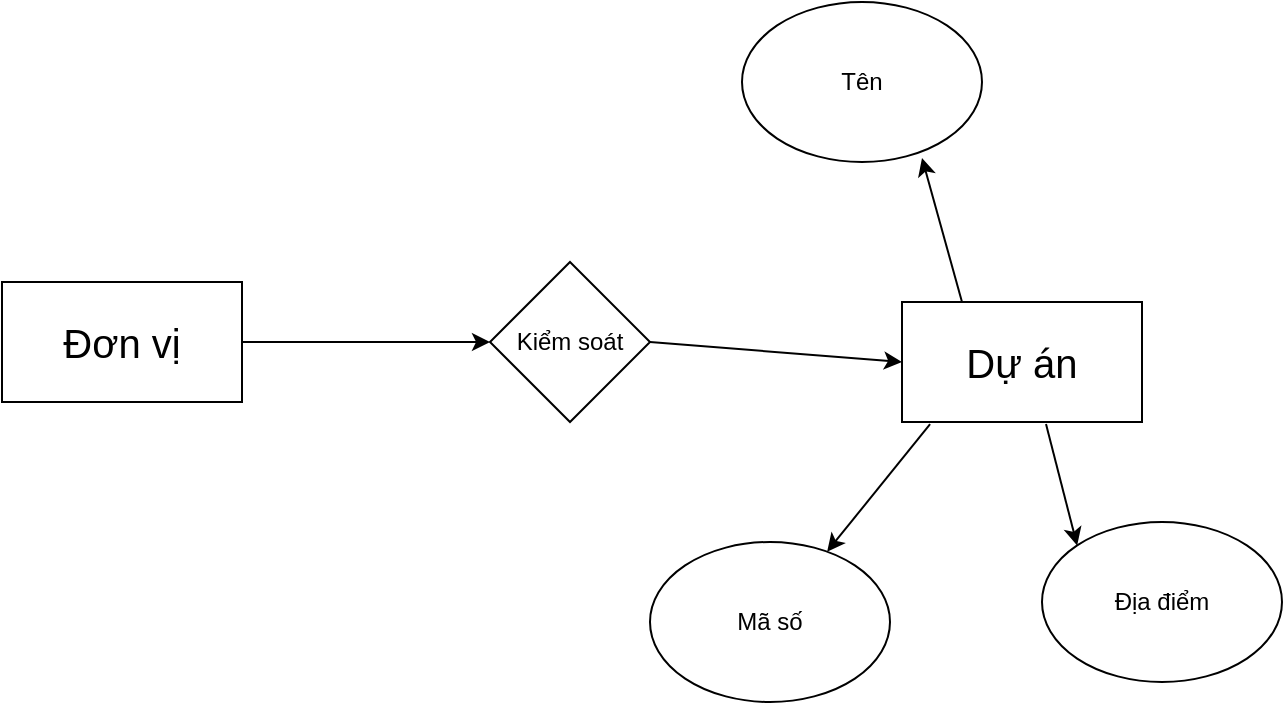<mxfile version="21.7.5" type="github">
  <diagram name="Trang-1" id="fvP264pV70BwwBeTYbgL">
    <mxGraphModel dx="1310" dy="759" grid="1" gridSize="10" guides="1" tooltips="1" connect="1" arrows="1" fold="1" page="1" pageScale="1" pageWidth="827" pageHeight="1169" math="0" shadow="0">
      <root>
        <mxCell id="0" />
        <mxCell id="1" parent="0" />
        <mxCell id="CohAKQZamUkdKiAyrmkt-1" value="&lt;font style=&quot;font-size: 20px;&quot;&gt;Đơn vị&lt;/font&gt;" style="rounded=0;whiteSpace=wrap;html=1;" vertex="1" parent="1">
          <mxGeometry x="130" y="330" width="120" height="60" as="geometry" />
        </mxCell>
        <mxCell id="CohAKQZamUkdKiAyrmkt-2" value="&lt;font style=&quot;font-size: 20px;&quot;&gt;Dự án&lt;/font&gt;" style="rounded=0;whiteSpace=wrap;html=1;" vertex="1" parent="1">
          <mxGeometry x="580" y="340" width="120" height="60" as="geometry" />
        </mxCell>
        <mxCell id="CohAKQZamUkdKiAyrmkt-3" value="Kiểm soát" style="rhombus;whiteSpace=wrap;html=1;" vertex="1" parent="1">
          <mxGeometry x="374" y="320" width="80" height="80" as="geometry" />
        </mxCell>
        <mxCell id="CohAKQZamUkdKiAyrmkt-4" value="" style="endArrow=classic;html=1;rounded=0;exitX=1;exitY=0.5;exitDx=0;exitDy=0;entryX=0;entryY=0.5;entryDx=0;entryDy=0;" edge="1" parent="1" source="CohAKQZamUkdKiAyrmkt-1" target="CohAKQZamUkdKiAyrmkt-3">
          <mxGeometry width="50" height="50" relative="1" as="geometry">
            <mxPoint x="390" y="410" as="sourcePoint" />
            <mxPoint x="370" y="360" as="targetPoint" />
          </mxGeometry>
        </mxCell>
        <mxCell id="CohAKQZamUkdKiAyrmkt-6" value="" style="endArrow=classic;html=1;rounded=0;exitX=1;exitY=0.5;exitDx=0;exitDy=0;entryX=0;entryY=0.5;entryDx=0;entryDy=0;" edge="1" parent="1" source="CohAKQZamUkdKiAyrmkt-3" target="CohAKQZamUkdKiAyrmkt-2">
          <mxGeometry width="50" height="50" relative="1" as="geometry">
            <mxPoint x="260" y="370" as="sourcePoint" />
            <mxPoint x="384" y="370" as="targetPoint" />
          </mxGeometry>
        </mxCell>
        <mxCell id="CohAKQZamUkdKiAyrmkt-7" value="Tên" style="ellipse;whiteSpace=wrap;html=1;" vertex="1" parent="1">
          <mxGeometry x="500" y="190" width="120" height="80" as="geometry" />
        </mxCell>
        <mxCell id="CohAKQZamUkdKiAyrmkt-8" value="Mã số" style="ellipse;whiteSpace=wrap;html=1;" vertex="1" parent="1">
          <mxGeometry x="454" y="460" width="120" height="80" as="geometry" />
        </mxCell>
        <mxCell id="CohAKQZamUkdKiAyrmkt-9" value="Địa điểm" style="ellipse;whiteSpace=wrap;html=1;" vertex="1" parent="1">
          <mxGeometry x="650" y="450" width="120" height="80" as="geometry" />
        </mxCell>
        <mxCell id="CohAKQZamUkdKiAyrmkt-10" value="" style="endArrow=classic;html=1;rounded=0;exitX=0.25;exitY=0;exitDx=0;exitDy=0;entryX=0.75;entryY=0.975;entryDx=0;entryDy=0;entryPerimeter=0;" edge="1" parent="1" source="CohAKQZamUkdKiAyrmkt-2" target="CohAKQZamUkdKiAyrmkt-7">
          <mxGeometry width="50" height="50" relative="1" as="geometry">
            <mxPoint x="390" y="410" as="sourcePoint" />
            <mxPoint x="440" y="360" as="targetPoint" />
          </mxGeometry>
        </mxCell>
        <mxCell id="CohAKQZamUkdKiAyrmkt-11" value="" style="endArrow=classic;html=1;rounded=0;exitX=0.117;exitY=1.017;exitDx=0;exitDy=0;exitPerimeter=0;" edge="1" parent="1" source="CohAKQZamUkdKiAyrmkt-2" target="CohAKQZamUkdKiAyrmkt-8">
          <mxGeometry width="50" height="50" relative="1" as="geometry">
            <mxPoint x="620" y="350" as="sourcePoint" />
            <mxPoint x="600" y="278" as="targetPoint" />
          </mxGeometry>
        </mxCell>
        <mxCell id="CohAKQZamUkdKiAyrmkt-12" value="" style="endArrow=classic;html=1;rounded=0;exitX=0.6;exitY=1.017;exitDx=0;exitDy=0;exitPerimeter=0;entryX=0;entryY=0;entryDx=0;entryDy=0;" edge="1" parent="1" source="CohAKQZamUkdKiAyrmkt-2" target="CohAKQZamUkdKiAyrmkt-9">
          <mxGeometry width="50" height="50" relative="1" as="geometry">
            <mxPoint x="604" y="411" as="sourcePoint" />
            <mxPoint x="553" y="475" as="targetPoint" />
          </mxGeometry>
        </mxCell>
      </root>
    </mxGraphModel>
  </diagram>
</mxfile>
